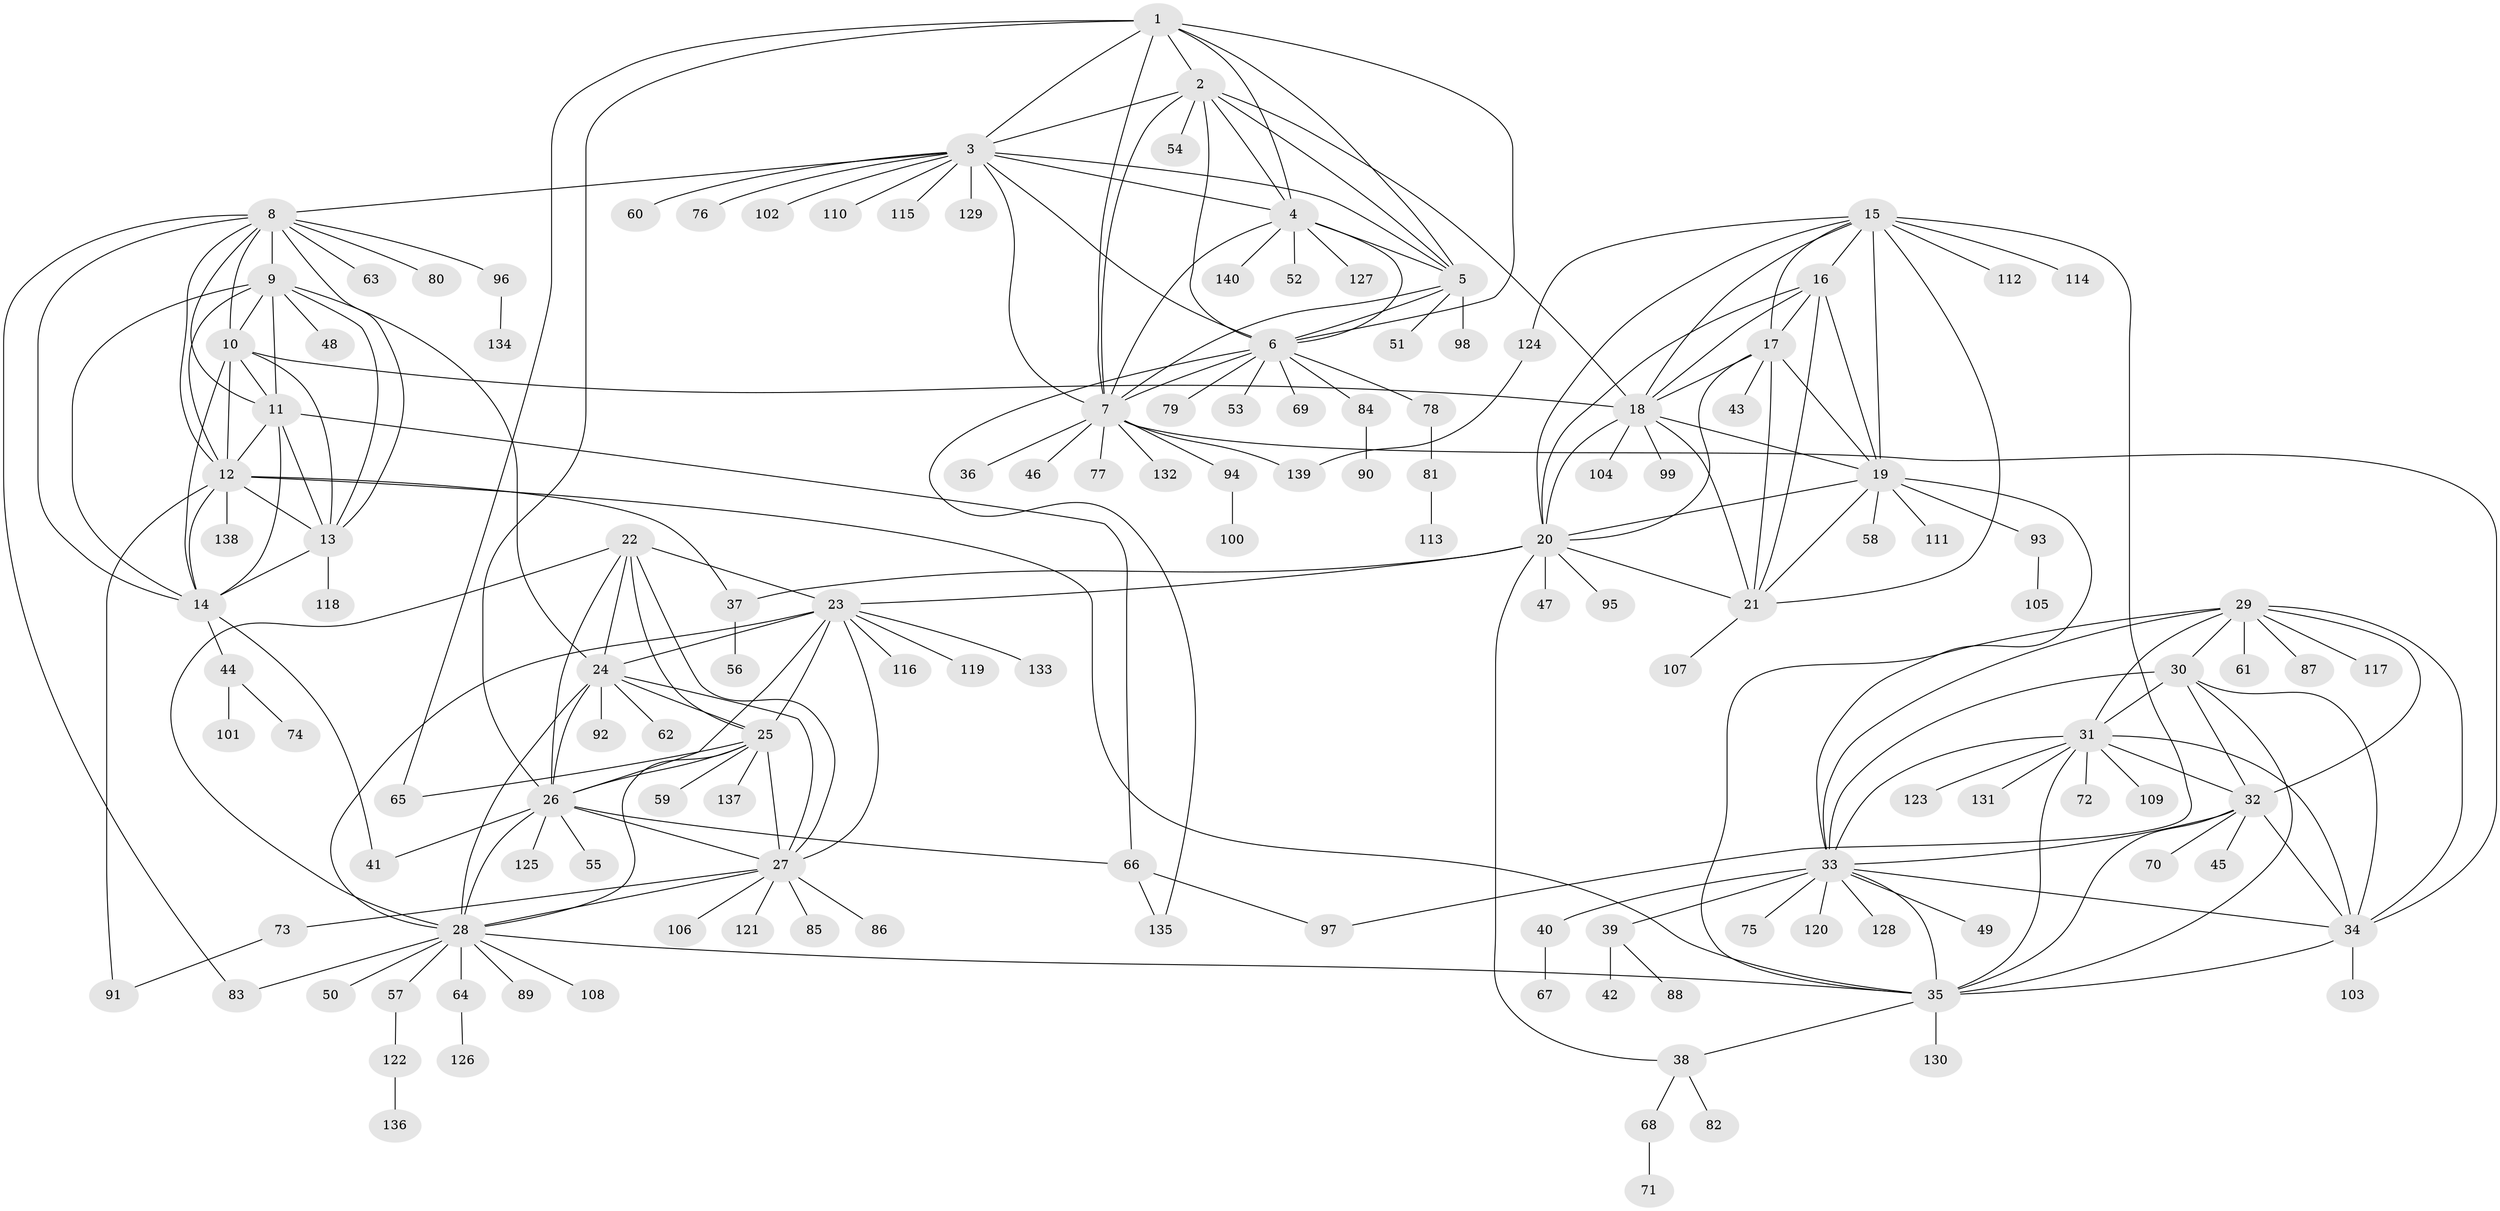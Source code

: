 // Generated by graph-tools (version 1.1) at 2025/50/03/09/25 03:50:36]
// undirected, 140 vertices, 230 edges
graph export_dot {
graph [start="1"]
  node [color=gray90,style=filled];
  1;
  2;
  3;
  4;
  5;
  6;
  7;
  8;
  9;
  10;
  11;
  12;
  13;
  14;
  15;
  16;
  17;
  18;
  19;
  20;
  21;
  22;
  23;
  24;
  25;
  26;
  27;
  28;
  29;
  30;
  31;
  32;
  33;
  34;
  35;
  36;
  37;
  38;
  39;
  40;
  41;
  42;
  43;
  44;
  45;
  46;
  47;
  48;
  49;
  50;
  51;
  52;
  53;
  54;
  55;
  56;
  57;
  58;
  59;
  60;
  61;
  62;
  63;
  64;
  65;
  66;
  67;
  68;
  69;
  70;
  71;
  72;
  73;
  74;
  75;
  76;
  77;
  78;
  79;
  80;
  81;
  82;
  83;
  84;
  85;
  86;
  87;
  88;
  89;
  90;
  91;
  92;
  93;
  94;
  95;
  96;
  97;
  98;
  99;
  100;
  101;
  102;
  103;
  104;
  105;
  106;
  107;
  108;
  109;
  110;
  111;
  112;
  113;
  114;
  115;
  116;
  117;
  118;
  119;
  120;
  121;
  122;
  123;
  124;
  125;
  126;
  127;
  128;
  129;
  130;
  131;
  132;
  133;
  134;
  135;
  136;
  137;
  138;
  139;
  140;
  1 -- 2;
  1 -- 3;
  1 -- 4;
  1 -- 5;
  1 -- 6;
  1 -- 7;
  1 -- 26;
  1 -- 65;
  2 -- 3;
  2 -- 4;
  2 -- 5;
  2 -- 6;
  2 -- 7;
  2 -- 18;
  2 -- 54;
  3 -- 4;
  3 -- 5;
  3 -- 6;
  3 -- 7;
  3 -- 8;
  3 -- 60;
  3 -- 76;
  3 -- 102;
  3 -- 110;
  3 -- 115;
  3 -- 129;
  4 -- 5;
  4 -- 6;
  4 -- 7;
  4 -- 52;
  4 -- 127;
  4 -- 140;
  5 -- 6;
  5 -- 7;
  5 -- 51;
  5 -- 98;
  6 -- 7;
  6 -- 53;
  6 -- 69;
  6 -- 78;
  6 -- 79;
  6 -- 84;
  6 -- 135;
  7 -- 34;
  7 -- 36;
  7 -- 46;
  7 -- 77;
  7 -- 94;
  7 -- 132;
  7 -- 139;
  8 -- 9;
  8 -- 10;
  8 -- 11;
  8 -- 12;
  8 -- 13;
  8 -- 14;
  8 -- 63;
  8 -- 80;
  8 -- 83;
  8 -- 96;
  9 -- 10;
  9 -- 11;
  9 -- 12;
  9 -- 13;
  9 -- 14;
  9 -- 24;
  9 -- 48;
  10 -- 11;
  10 -- 12;
  10 -- 13;
  10 -- 14;
  10 -- 18;
  11 -- 12;
  11 -- 13;
  11 -- 14;
  11 -- 66;
  12 -- 13;
  12 -- 14;
  12 -- 35;
  12 -- 37;
  12 -- 91;
  12 -- 138;
  13 -- 14;
  13 -- 118;
  14 -- 41;
  14 -- 44;
  15 -- 16;
  15 -- 17;
  15 -- 18;
  15 -- 19;
  15 -- 20;
  15 -- 21;
  15 -- 97;
  15 -- 112;
  15 -- 114;
  15 -- 124;
  16 -- 17;
  16 -- 18;
  16 -- 19;
  16 -- 20;
  16 -- 21;
  17 -- 18;
  17 -- 19;
  17 -- 20;
  17 -- 21;
  17 -- 43;
  18 -- 19;
  18 -- 20;
  18 -- 21;
  18 -- 99;
  18 -- 104;
  19 -- 20;
  19 -- 21;
  19 -- 33;
  19 -- 58;
  19 -- 93;
  19 -- 111;
  20 -- 21;
  20 -- 23;
  20 -- 37;
  20 -- 38;
  20 -- 47;
  20 -- 95;
  21 -- 107;
  22 -- 23;
  22 -- 24;
  22 -- 25;
  22 -- 26;
  22 -- 27;
  22 -- 28;
  23 -- 24;
  23 -- 25;
  23 -- 26;
  23 -- 27;
  23 -- 28;
  23 -- 116;
  23 -- 119;
  23 -- 133;
  24 -- 25;
  24 -- 26;
  24 -- 27;
  24 -- 28;
  24 -- 62;
  24 -- 92;
  25 -- 26;
  25 -- 27;
  25 -- 28;
  25 -- 59;
  25 -- 65;
  25 -- 137;
  26 -- 27;
  26 -- 28;
  26 -- 41;
  26 -- 55;
  26 -- 66;
  26 -- 125;
  27 -- 28;
  27 -- 73;
  27 -- 85;
  27 -- 86;
  27 -- 106;
  27 -- 121;
  28 -- 35;
  28 -- 50;
  28 -- 57;
  28 -- 64;
  28 -- 83;
  28 -- 89;
  28 -- 108;
  29 -- 30;
  29 -- 31;
  29 -- 32;
  29 -- 33;
  29 -- 34;
  29 -- 35;
  29 -- 61;
  29 -- 87;
  29 -- 117;
  30 -- 31;
  30 -- 32;
  30 -- 33;
  30 -- 34;
  30 -- 35;
  31 -- 32;
  31 -- 33;
  31 -- 34;
  31 -- 35;
  31 -- 72;
  31 -- 109;
  31 -- 123;
  31 -- 131;
  32 -- 33;
  32 -- 34;
  32 -- 35;
  32 -- 45;
  32 -- 70;
  33 -- 34;
  33 -- 35;
  33 -- 39;
  33 -- 40;
  33 -- 49;
  33 -- 75;
  33 -- 120;
  33 -- 128;
  34 -- 35;
  34 -- 103;
  35 -- 38;
  35 -- 130;
  37 -- 56;
  38 -- 68;
  38 -- 82;
  39 -- 42;
  39 -- 88;
  40 -- 67;
  44 -- 74;
  44 -- 101;
  57 -- 122;
  64 -- 126;
  66 -- 97;
  66 -- 135;
  68 -- 71;
  73 -- 91;
  78 -- 81;
  81 -- 113;
  84 -- 90;
  93 -- 105;
  94 -- 100;
  96 -- 134;
  122 -- 136;
  124 -- 139;
}
